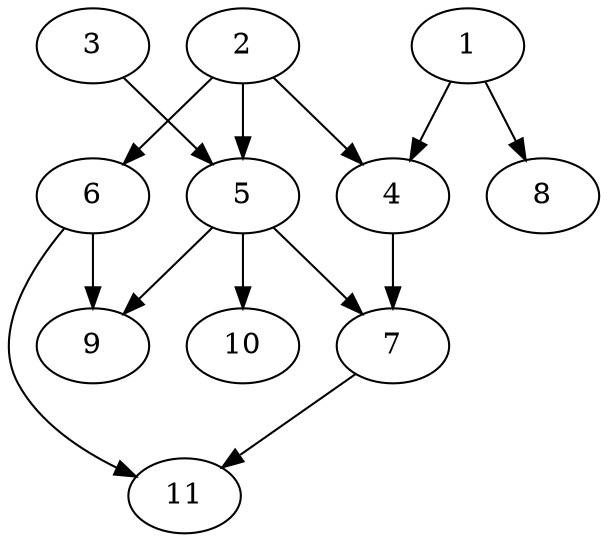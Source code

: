 // DAG automatically generated by daggen at Fri May 24 12:58:12 2024
// daggen-master/daggen -n 11 --fat 0.5 --density 0.5 --regular 0.5 --jump 2 --minalpha 20 --maxalpha 50 --dot -o dags_dot_11/sim_3.dot 
digraph G {
  1 [size="925870028081", alpha="29.60"]
  1 -> 4 [size ="838860800"]
  1 -> 8 [size ="838860800"]
  2 [size="57817156933", alpha="22.40"]
  2 -> 4 [size ="75497472"]
  2 -> 5 [size ="75497472"]
  2 -> 6 [size ="75497472"]
  3 [size="203740001328", alpha="48.71"]
  3 -> 5 [size ="134217728"]
  4 [size="8589934592", alpha="39.50"]
  4 -> 7 [size ="33554432"]
  5 [size="8589934592", alpha="39.93"]
  5 -> 7 [size ="33554432"]
  5 -> 9 [size ="33554432"]
  5 -> 10 [size ="33554432"]
  6 [size="23902532182", alpha="44.30"]
  6 -> 9 [size ="536870912"]
  6 -> 11 [size ="536870912"]
  7 [size="44445826092", alpha="46.96"]
  7 -> 11 [size ="134217728"]
  8 [size="10425023158", alpha="40.36"]
  9 [size="621191224659", alpha="47.49"]
  10 [size="1073741824000", alpha="25.12"]
  11 [size="68719476736", alpha="31.10"]
}
